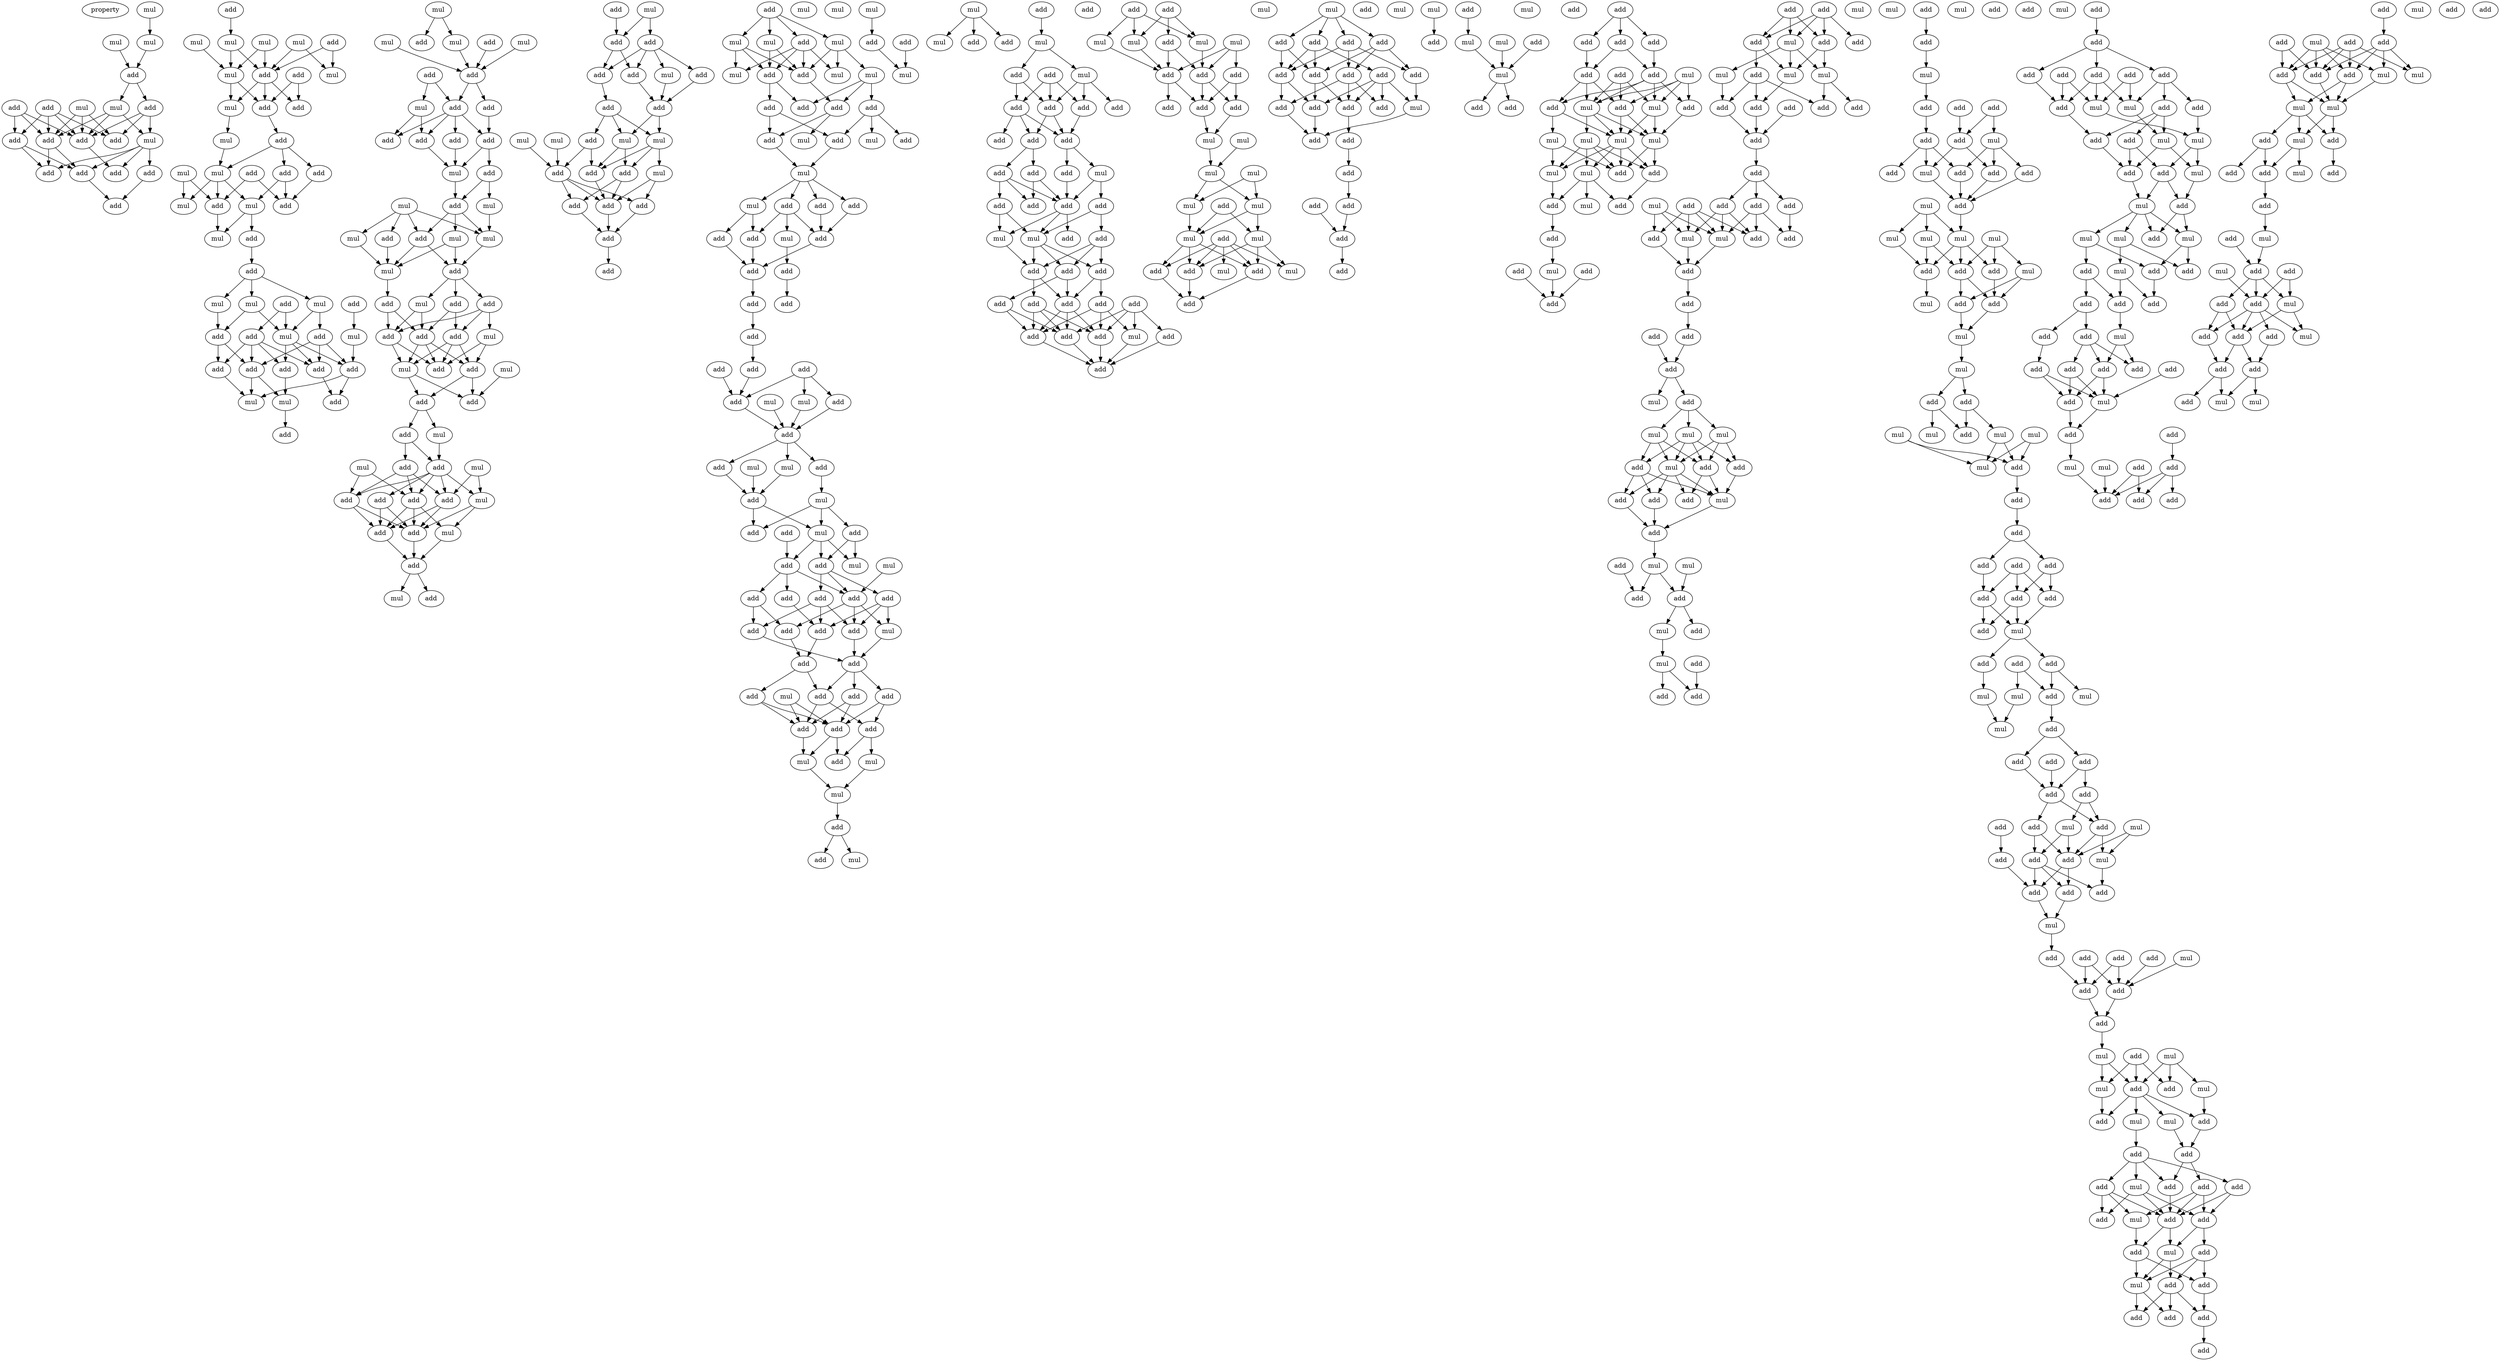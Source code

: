 digraph {
    node [fontcolor=black]
    property [mul=2,lf=1.7]
    0 [ label = mul ];
    1 [ label = mul ];
    2 [ label = mul ];
    3 [ label = add ];
    4 [ label = mul ];
    5 [ label = add ];
    6 [ label = add ];
    7 [ label = add ];
    8 [ label = mul ];
    9 [ label = add ];
    10 [ label = add ];
    11 [ label = mul ];
    12 [ label = add ];
    13 [ label = add ];
    14 [ label = add ];
    15 [ label = add ];
    16 [ label = add ];
    17 [ label = add ];
    18 [ label = add ];
    19 [ label = add ];
    20 [ label = mul ];
    21 [ label = mul ];
    22 [ label = add ];
    23 [ label = mul ];
    24 [ label = mul ];
    25 [ label = add ];
    26 [ label = mul ];
    27 [ label = add ];
    28 [ label = mul ];
    29 [ label = add ];
    30 [ label = mul ];
    31 [ label = add ];
    32 [ label = mul ];
    33 [ label = add ];
    34 [ label = mul ];
    35 [ label = add ];
    36 [ label = add ];
    37 [ label = mul ];
    38 [ label = add ];
    39 [ label = add ];
    40 [ label = mul ];
    41 [ label = add ];
    42 [ label = mul ];
    43 [ label = mul ];
    44 [ label = add ];
    45 [ label = add ];
    46 [ label = mul ];
    47 [ label = add ];
    48 [ label = add ];
    49 [ label = mul ];
    50 [ label = mul ];
    51 [ label = add ];
    52 [ label = mul ];
    53 [ label = add ];
    54 [ label = add ];
    55 [ label = mul ];
    56 [ label = add ];
    57 [ label = add ];
    58 [ label = add ];
    59 [ label = add ];
    60 [ label = add ];
    61 [ label = mul ];
    62 [ label = mul ];
    63 [ label = add ];
    64 [ label = add ];
    65 [ label = mul ];
    66 [ label = mul ];
    67 [ label = add ];
    68 [ label = mul ];
    69 [ label = add ];
    70 [ label = mul ];
    71 [ label = add ];
    72 [ label = add ];
    73 [ label = add ];
    74 [ label = mul ];
    75 [ label = add ];
    76 [ label = add ];
    77 [ label = add ];
    78 [ label = add ];
    79 [ label = add ];
    80 [ label = add ];
    81 [ label = mul ];
    82 [ label = mul ];
    83 [ label = mul ];
    84 [ label = add ];
    85 [ label = mul ];
    86 [ label = add ];
    87 [ label = mul ];
    88 [ label = mul ];
    89 [ label = add ];
    90 [ label = add ];
    91 [ label = mul ];
    92 [ label = add ];
    93 [ label = add ];
    94 [ label = add ];
    95 [ label = mul ];
    96 [ label = add ];
    97 [ label = add ];
    98 [ label = mul ];
    99 [ label = add ];
    100 [ label = add ];
    101 [ label = add ];
    102 [ label = mul ];
    103 [ label = mul ];
    104 [ label = add ];
    105 [ label = add ];
    106 [ label = mul ];
    107 [ label = add ];
    108 [ label = mul ];
    109 [ label = add ];
    110 [ label = mul ];
    111 [ label = add ];
    112 [ label = add ];
    113 [ label = add ];
    114 [ label = mul ];
    115 [ label = add ];
    116 [ label = add ];
    117 [ label = add ];
    118 [ label = mul ];
    119 [ label = add ];
    120 [ label = add ];
    121 [ label = mul ];
    122 [ label = add ];
    123 [ label = mul ];
    124 [ label = add ];
    125 [ label = add ];
    126 [ label = add ];
    127 [ label = mul ];
    128 [ label = add ];
    129 [ label = add ];
    130 [ label = add ];
    131 [ label = add ];
    132 [ label = add ];
    133 [ label = mul ];
    134 [ label = mul ];
    135 [ label = add ];
    136 [ label = mul ];
    137 [ label = mul ];
    138 [ label = add ];
    139 [ label = mul ];
    140 [ label = add ];
    141 [ label = add ];
    142 [ label = add ];
    143 [ label = add ];
    144 [ label = add ];
    145 [ label = add ];
    146 [ label = add ];
    147 [ label = add ];
    148 [ label = add ];
    149 [ label = mul ];
    150 [ label = mul ];
    151 [ label = mul ];
    152 [ label = mul ];
    153 [ label = add ];
    154 [ label = add ];
    155 [ label = mul ];
    156 [ label = mul ];
    157 [ label = add ];
    158 [ label = add ];
    159 [ label = add ];
    160 [ label = add ];
    161 [ label = add ];
    162 [ label = add ];
    163 [ label = mul ];
    164 [ label = add ];
    165 [ label = mul ];
    166 [ label = mul ];
    167 [ label = mul ];
    168 [ label = add ];
    169 [ label = add ];
    170 [ label = add ];
    171 [ label = add ];
    172 [ label = mul ];
    173 [ label = add ];
    174 [ label = add ];
    175 [ label = add ];
    176 [ label = add ];
    177 [ label = add ];
    178 [ label = add ];
    179 [ label = mul ];
    180 [ label = add ];
    181 [ label = add ];
    182 [ label = mul ];
    183 [ label = add ];
    184 [ label = add ];
    185 [ label = mul ];
    186 [ label = add ];
    187 [ label = mul ];
    188 [ label = add ];
    189 [ label = add ];
    190 [ label = mul ];
    191 [ label = add ];
    192 [ label = mul ];
    193 [ label = add ];
    194 [ label = mul ];
    195 [ label = add ];
    196 [ label = mul ];
    197 [ label = add ];
    198 [ label = add ];
    199 [ label = add ];
    200 [ label = mul ];
    201 [ label = mul ];
    202 [ label = add ];
    203 [ label = add ];
    204 [ label = add ];
    205 [ label = add ];
    206 [ label = add ];
    207 [ label = add ];
    208 [ label = add ];
    209 [ label = add ];
    210 [ label = mul ];
    211 [ label = add ];
    212 [ label = add ];
    213 [ label = add ];
    214 [ label = add ];
    215 [ label = add ];
    216 [ label = add ];
    217 [ label = add ];
    218 [ label = add ];
    219 [ label = mul ];
    220 [ label = add ];
    221 [ label = add ];
    222 [ label = add ];
    223 [ label = add ];
    224 [ label = add ];
    225 [ label = mul ];
    226 [ label = mul ];
    227 [ label = mul ];
    228 [ label = add ];
    229 [ label = add ];
    230 [ label = mul ];
    231 [ label = mul ];
    232 [ label = add ];
    233 [ label = add ];
    234 [ label = mul ];
    235 [ label = mul ];
    236 [ label = mul ];
    237 [ label = add ];
    238 [ label = add ];
    239 [ label = add ];
    240 [ label = add ];
    241 [ label = mul ];
    242 [ label = add ];
    243 [ label = add ];
    244 [ label = mul ];
    245 [ label = add ];
    246 [ label = add ];
    247 [ label = add ];
    248 [ label = add ];
    249 [ label = add ];
    250 [ label = add ];
    251 [ label = add ];
    252 [ label = add ];
    253 [ label = add ];
    254 [ label = add ];
    255 [ label = mul ];
    256 [ label = add ];
    257 [ label = add ];
    258 [ label = add ];
    259 [ label = add ];
    260 [ label = mul ];
    261 [ label = add ];
    262 [ label = add ];
    263 [ label = mul ];
    264 [ label = add ];
    265 [ label = add ];
    266 [ label = add ];
    267 [ label = add ];
    268 [ label = add ];
    269 [ label = add ];
    270 [ label = add ];
    271 [ label = add ];
    272 [ label = mul ];
    273 [ label = add ];
    274 [ label = add ];
    275 [ label = add ];
    276 [ label = add ];
    277 [ label = add ];
    278 [ label = add ];
    279 [ label = add ];
    280 [ label = add ];
    281 [ label = mul ];
    282 [ label = mul ];
    283 [ label = mul ];
    284 [ label = mul ];
    285 [ label = add ];
    286 [ label = add ];
    287 [ label = add ];
    288 [ label = add ];
    289 [ label = add ];
    290 [ label = add ];
    291 [ label = mul ];
    292 [ label = mul ];
    293 [ label = mul ];
    294 [ label = mul ];
    295 [ label = mul ];
    296 [ label = add ];
    297 [ label = mul ];
    298 [ label = mul ];
    299 [ label = mul ];
    300 [ label = mul ];
    301 [ label = add ];
    302 [ label = add ];
    303 [ label = mul ];
    304 [ label = add ];
    305 [ label = add ];
    306 [ label = mul ];
    307 [ label = add ];
    308 [ label = mul ];
    309 [ label = add ];
    310 [ label = add ];
    311 [ label = add ];
    312 [ label = add ];
    313 [ label = add ];
    314 [ label = add ];
    315 [ label = add ];
    316 [ label = add ];
    317 [ label = add ];
    318 [ label = add ];
    319 [ label = add ];
    320 [ label = add ];
    321 [ label = add ];
    322 [ label = mul ];
    323 [ label = add ];
    324 [ label = add ];
    325 [ label = add ];
    326 [ label = add ];
    327 [ label = mul ];
    328 [ label = add ];
    329 [ label = add ];
    330 [ label = add ];
    331 [ label = add ];
    332 [ label = mul ];
    333 [ label = add ];
    334 [ label = mul ];
    335 [ label = mul ];
    336 [ label = mul ];
    337 [ label = add ];
    338 [ label = add ];
    339 [ label = mul ];
    340 [ label = add ];
    341 [ label = add ];
    342 [ label = add ];
    343 [ label = add ];
    344 [ label = add ];
    345 [ label = add ];
    346 [ label = add ];
    347 [ label = add ];
    348 [ label = add ];
    349 [ label = add ];
    350 [ label = mul ];
    351 [ label = add ];
    352 [ label = mul ];
    353 [ label = mul ];
    354 [ label = add ];
    355 [ label = add ];
    356 [ label = mul ];
    357 [ label = mul ];
    358 [ label = mul ];
    359 [ label = mul ];
    360 [ label = mul ];
    361 [ label = add ];
    362 [ label = mul ];
    363 [ label = add ];
    364 [ label = add ];
    365 [ label = add ];
    366 [ label = mul ];
    367 [ label = add ];
    368 [ label = add ];
    369 [ label = mul ];
    370 [ label = add ];
    371 [ label = add ];
    372 [ label = add ];
    373 [ label = add ];
    374 [ label = add ];
    375 [ label = mul ];
    376 [ label = add ];
    377 [ label = add ];
    378 [ label = mul ];
    379 [ label = mul ];
    380 [ label = add ];
    381 [ label = mul ];
    382 [ label = add ];
    383 [ label = add ];
    384 [ label = add ];
    385 [ label = add ];
    386 [ label = add ];
    387 [ label = add ];
    388 [ label = add ];
    389 [ label = add ];
    390 [ label = mul ];
    391 [ label = add ];
    392 [ label = add ];
    393 [ label = add ];
    394 [ label = add ];
    395 [ label = add ];
    396 [ label = add ];
    397 [ label = mul ];
    398 [ label = mul ];
    399 [ label = add ];
    400 [ label = add ];
    401 [ label = add ];
    402 [ label = mul ];
    403 [ label = add ];
    404 [ label = add ];
    405 [ label = mul ];
    406 [ label = mul ];
    407 [ label = add ];
    408 [ label = mul ];
    409 [ label = mul ];
    410 [ label = mul ];
    411 [ label = add ];
    412 [ label = mul ];
    413 [ label = add ];
    414 [ label = add ];
    415 [ label = add ];
    416 [ label = add ];
    417 [ label = add ];
    418 [ label = mul ];
    419 [ label = add ];
    420 [ label = add ];
    421 [ label = mul ];
    422 [ label = mul ];
    423 [ label = add ];
    424 [ label = add ];
    425 [ label = mul ];
    426 [ label = add ];
    427 [ label = add ];
    428 [ label = mul ];
    429 [ label = add ];
    430 [ label = add ];
    431 [ label = add ];
    432 [ label = add ];
    433 [ label = mul ];
    434 [ label = add ];
    435 [ label = add ];
    436 [ label = add ];
    437 [ label = add ];
    438 [ label = mul ];
    439 [ label = add ];
    440 [ label = add ];
    441 [ label = add ];
    442 [ label = add ];
    443 [ label = add ];
    444 [ label = mul ];
    445 [ label = add ];
    446 [ label = mul ];
    447 [ label = mul ];
    448 [ label = mul ];
    449 [ label = mul ];
    450 [ label = mul ];
    451 [ label = add ];
    452 [ label = mul ];
    453 [ label = add ];
    454 [ label = add ];
    455 [ label = mul ];
    456 [ label = mul ];
    457 [ label = add ];
    458 [ label = add ];
    459 [ label = add ];
    460 [ label = mul ];
    461 [ label = mul ];
    462 [ label = add ];
    463 [ label = add ];
    464 [ label = add ];
    465 [ label = mul ];
    466 [ label = mul ];
    467 [ label = mul ];
    468 [ label = mul ];
    469 [ label = mul ];
    470 [ label = add ];
    471 [ label = add ];
    472 [ label = add ];
    473 [ label = add ];
    474 [ label = add ];
    475 [ label = add ];
    476 [ label = add ];
    477 [ label = add ];
    478 [ label = add ];
    479 [ label = add ];
    480 [ label = mul ];
    481 [ label = add ];
    482 [ label = add ];
    483 [ label = add ];
    484 [ label = add ];
    485 [ label = mul ];
    486 [ label = mul ];
    487 [ label = mul ];
    488 [ label = add ];
    489 [ label = add ];
    490 [ label = mul ];
    491 [ label = add ];
    492 [ label = add ];
    493 [ label = add ];
    494 [ label = add ];
    495 [ label = add ];
    496 [ label = mul ];
    497 [ label = add ];
    498 [ label = add ];
    499 [ label = add ];
    500 [ label = mul ];
    501 [ label = add ];
    502 [ label = mul ];
    503 [ label = add ];
    504 [ label = add ];
    505 [ label = add ];
    506 [ label = add ];
    507 [ label = add ];
    508 [ label = mul ];
    509 [ label = add ];
    510 [ label = add ];
    511 [ label = add ];
    512 [ label = mul ];
    513 [ label = add ];
    514 [ label = add ];
    515 [ label = add ];
    516 [ label = add ];
    517 [ label = mul ];
    518 [ label = mul ];
    519 [ label = add ];
    520 [ label = add ];
    521 [ label = add ];
    522 [ label = mul ];
    523 [ label = mul ];
    524 [ label = mul ];
    525 [ label = add ];
    526 [ label = mul ];
    527 [ label = mul ];
    528 [ label = add ];
    529 [ label = add ];
    530 [ label = add ];
    531 [ label = add ];
    532 [ label = add ];
    533 [ label = mul ];
    534 [ label = add ];
    535 [ label = add ];
    536 [ label = add ];
    537 [ label = add ];
    538 [ label = mul ];
    539 [ label = add ];
    540 [ label = add ];
    541 [ label = add ];
    542 [ label = mul ];
    543 [ label = mul ];
    544 [ label = add ];
    545 [ label = add ];
    546 [ label = add ];
    547 [ label = add ];
    548 [ label = add ];
    549 [ label = add ];
    550 [ label = add ];
    551 [ label = add ];
    552 [ label = add ];
    553 [ label = add ];
    554 [ label = add ];
    555 [ label = add ];
    556 [ label = add ];
    557 [ label = add ];
    558 [ label = mul ];
    559 [ label = mul ];
    560 [ label = add ];
    561 [ label = add ];
    562 [ label = mul ];
    563 [ label = add ];
    564 [ label = mul ];
    565 [ label = add ];
    566 [ label = add ];
    567 [ label = add ];
    568 [ label = mul ];
    569 [ label = mul ];
    570 [ label = add ];
    571 [ label = mul ];
    572 [ label = add ];
    573 [ label = mul ];
    574 [ label = mul ];
    575 [ label = add ];
    576 [ label = add ];
    577 [ label = add ];
    578 [ label = mul ];
    579 [ label = add ];
    580 [ label = add ];
    581 [ label = add ];
    582 [ label = add ];
    583 [ label = mul ];
    584 [ label = add ];
    585 [ label = add ];
    586 [ label = add ];
    587 [ label = add ];
    588 [ label = add ];
    589 [ label = add ];
    590 [ label = add ];
    591 [ label = mul ];
    592 [ label = add ];
    593 [ label = add ];
    594 [ label = add ];
    595 [ label = mul ];
    596 [ label = add ];
    597 [ label = mul ];
    598 [ label = add ];
    599 [ label = add ];
    600 [ label = add ];
    601 [ label = add ];
    602 [ label = add ];
    603 [ label = mul ];
    604 [ label = add ];
    605 [ label = add ];
    606 [ label = add ];
    607 [ label = add ];
    608 [ label = mul ];
    609 [ label = add ];
    610 [ label = mul ];
    611 [ label = mul ];
    612 [ label = mul ];
    613 [ label = mul ];
    614 [ label = add ];
    615 [ label = add ];
    616 [ label = add ];
    617 [ label = add ];
    618 [ label = add ];
    619 [ label = mul ];
    620 [ label = add ];
    621 [ label = add ];
    622 [ label = mul ];
    623 [ label = mul ];
    624 [ label = add ];
    625 [ label = add ];
    626 [ label = mul ];
    627 [ label = add ];
    628 [ label = mul ];
    629 [ label = add ];
    630 [ label = mul ];
    631 [ label = add ];
    632 [ label = add ];
    633 [ label = add ];
    634 [ label = add ];
    635 [ label = add ];
    636 [ label = mul ];
    637 [ label = add ];
    638 [ label = add ];
    639 [ label = add ];
    640 [ label = mul ];
    0 -> 2 [ name = 0 ];
    1 -> 3 [ name = 1 ];
    2 -> 3 [ name = 2 ];
    3 -> 4 [ name = 3 ];
    3 -> 6 [ name = 4 ];
    4 -> 10 [ name = 5 ];
    4 -> 11 [ name = 6 ];
    4 -> 12 [ name = 7 ];
    5 -> 9 [ name = 8 ];
    5 -> 10 [ name = 9 ];
    5 -> 12 [ name = 10 ];
    6 -> 11 [ name = 11 ];
    6 -> 12 [ name = 12 ];
    6 -> 13 [ name = 13 ];
    7 -> 9 [ name = 14 ];
    7 -> 10 [ name = 15 ];
    7 -> 12 [ name = 16 ];
    7 -> 13 [ name = 17 ];
    8 -> 10 [ name = 18 ];
    8 -> 12 [ name = 19 ];
    8 -> 13 [ name = 20 ];
    9 -> 16 [ name = 21 ];
    9 -> 17 [ name = 22 ];
    10 -> 16 [ name = 23 ];
    10 -> 17 [ name = 24 ];
    11 -> 14 [ name = 25 ];
    11 -> 15 [ name = 26 ];
    11 -> 16 [ name = 27 ];
    11 -> 17 [ name = 28 ];
    12 -> 14 [ name = 29 ];
    15 -> 18 [ name = 30 ];
    17 -> 18 [ name = 31 ];
    19 -> 23 [ name = 32 ];
    20 -> 28 [ name = 33 ];
    21 -> 26 [ name = 34 ];
    21 -> 27 [ name = 35 ];
    22 -> 26 [ name = 36 ];
    22 -> 27 [ name = 37 ];
    23 -> 27 [ name = 38 ];
    23 -> 28 [ name = 39 ];
    24 -> 27 [ name = 40 ];
    24 -> 28 [ name = 41 ];
    25 -> 29 [ name = 42 ];
    25 -> 31 [ name = 43 ];
    27 -> 29 [ name = 44 ];
    27 -> 30 [ name = 45 ];
    27 -> 31 [ name = 46 ];
    28 -> 30 [ name = 47 ];
    28 -> 31 [ name = 48 ];
    30 -> 32 [ name = 49 ];
    31 -> 33 [ name = 50 ];
    32 -> 37 [ name = 51 ];
    33 -> 35 [ name = 52 ];
    33 -> 37 [ name = 53 ];
    33 -> 38 [ name = 54 ];
    34 -> 39 [ name = 55 ];
    34 -> 42 [ name = 56 ];
    35 -> 40 [ name = 57 ];
    35 -> 41 [ name = 58 ];
    36 -> 39 [ name = 59 ];
    36 -> 41 [ name = 60 ];
    37 -> 39 [ name = 61 ];
    37 -> 40 [ name = 62 ];
    37 -> 42 [ name = 63 ];
    38 -> 41 [ name = 64 ];
    39 -> 43 [ name = 65 ];
    40 -> 43 [ name = 66 ];
    40 -> 44 [ name = 67 ];
    44 -> 45 [ name = 68 ];
    45 -> 46 [ name = 69 ];
    45 -> 49 [ name = 70 ];
    45 -> 50 [ name = 71 ];
    46 -> 52 [ name = 72 ];
    46 -> 53 [ name = 73 ];
    47 -> 55 [ name = 74 ];
    48 -> 51 [ name = 75 ];
    48 -> 52 [ name = 76 ];
    49 -> 53 [ name = 77 ];
    50 -> 52 [ name = 78 ];
    50 -> 54 [ name = 79 ];
    51 -> 56 [ name = 80 ];
    51 -> 58 [ name = 81 ];
    51 -> 59 [ name = 82 ];
    51 -> 60 [ name = 83 ];
    52 -> 57 [ name = 84 ];
    52 -> 59 [ name = 85 ];
    52 -> 60 [ name = 86 ];
    53 -> 56 [ name = 87 ];
    53 -> 58 [ name = 88 ];
    54 -> 56 [ name = 89 ];
    54 -> 57 [ name = 90 ];
    54 -> 60 [ name = 91 ];
    55 -> 57 [ name = 92 ];
    56 -> 61 [ name = 93 ];
    56 -> 62 [ name = 94 ];
    57 -> 61 [ name = 95 ];
    57 -> 63 [ name = 96 ];
    58 -> 61 [ name = 97 ];
    59 -> 62 [ name = 98 ];
    60 -> 63 [ name = 99 ];
    62 -> 64 [ name = 100 ];
    65 -> 68 [ name = 101 ];
    65 -> 69 [ name = 102 ];
    66 -> 71 [ name = 103 ];
    67 -> 71 [ name = 104 ];
    68 -> 71 [ name = 105 ];
    70 -> 71 [ name = 106 ];
    71 -> 73 [ name = 107 ];
    71 -> 75 [ name = 108 ];
    72 -> 74 [ name = 109 ];
    72 -> 75 [ name = 110 ];
    73 -> 78 [ name = 111 ];
    74 -> 76 [ name = 112 ];
    74 -> 79 [ name = 113 ];
    75 -> 76 [ name = 114 ];
    75 -> 77 [ name = 115 ];
    75 -> 78 [ name = 116 ];
    75 -> 79 [ name = 117 ];
    77 -> 81 [ name = 118 ];
    78 -> 80 [ name = 119 ];
    78 -> 81 [ name = 120 ];
    79 -> 81 [ name = 121 ];
    80 -> 83 [ name = 122 ];
    80 -> 84 [ name = 123 ];
    81 -> 84 [ name = 124 ];
    82 -> 86 [ name = 125 ];
    82 -> 87 [ name = 126 ];
    82 -> 88 [ name = 127 ];
    82 -> 89 [ name = 128 ];
    83 -> 87 [ name = 129 ];
    84 -> 85 [ name = 130 ];
    84 -> 87 [ name = 131 ];
    84 -> 89 [ name = 132 ];
    85 -> 90 [ name = 133 ];
    85 -> 91 [ name = 134 ];
    86 -> 91 [ name = 135 ];
    87 -> 90 [ name = 136 ];
    88 -> 91 [ name = 137 ];
    89 -> 90 [ name = 138 ];
    89 -> 91 [ name = 139 ];
    90 -> 92 [ name = 140 ];
    90 -> 93 [ name = 141 ];
    90 -> 95 [ name = 142 ];
    91 -> 94 [ name = 143 ];
    92 -> 96 [ name = 144 ];
    92 -> 97 [ name = 145 ];
    92 -> 98 [ name = 146 ];
    93 -> 96 [ name = 147 ];
    93 -> 99 [ name = 148 ];
    94 -> 97 [ name = 149 ];
    94 -> 99 [ name = 150 ];
    95 -> 97 [ name = 151 ];
    95 -> 99 [ name = 152 ];
    96 -> 100 [ name = 153 ];
    96 -> 101 [ name = 154 ];
    96 -> 102 [ name = 155 ];
    97 -> 100 [ name = 156 ];
    97 -> 102 [ name = 157 ];
    98 -> 100 [ name = 158 ];
    98 -> 101 [ name = 159 ];
    99 -> 100 [ name = 160 ];
    99 -> 101 [ name = 161 ];
    99 -> 102 [ name = 162 ];
    101 -> 104 [ name = 163 ];
    101 -> 105 [ name = 164 ];
    102 -> 104 [ name = 165 ];
    102 -> 105 [ name = 166 ];
    103 -> 105 [ name = 167 ];
    104 -> 106 [ name = 168 ];
    104 -> 107 [ name = 169 ];
    106 -> 111 [ name = 170 ];
    107 -> 109 [ name = 171 ];
    107 -> 111 [ name = 172 ];
    108 -> 113 [ name = 173 ];
    108 -> 116 [ name = 174 ];
    109 -> 113 [ name = 175 ];
    109 -> 115 [ name = 176 ];
    109 -> 116 [ name = 177 ];
    110 -> 114 [ name = 178 ];
    110 -> 115 [ name = 179 ];
    111 -> 112 [ name = 180 ];
    111 -> 113 [ name = 181 ];
    111 -> 114 [ name = 182 ];
    111 -> 115 [ name = 183 ];
    111 -> 116 [ name = 184 ];
    112 -> 117 [ name = 185 ];
    112 -> 119 [ name = 186 ];
    113 -> 117 [ name = 187 ];
    113 -> 118 [ name = 188 ];
    113 -> 119 [ name = 189 ];
    114 -> 117 [ name = 190 ];
    114 -> 118 [ name = 191 ];
    115 -> 117 [ name = 192 ];
    115 -> 119 [ name = 193 ];
    116 -> 117 [ name = 194 ];
    116 -> 119 [ name = 195 ];
    117 -> 120 [ name = 196 ];
    118 -> 120 [ name = 197 ];
    119 -> 120 [ name = 198 ];
    120 -> 123 [ name = 199 ];
    120 -> 124 [ name = 200 ];
    121 -> 125 [ name = 201 ];
    121 -> 126 [ name = 202 ];
    122 -> 125 [ name = 203 ];
    125 -> 128 [ name = 204 ];
    125 -> 130 [ name = 205 ];
    126 -> 127 [ name = 206 ];
    126 -> 128 [ name = 207 ];
    126 -> 129 [ name = 208 ];
    126 -> 130 [ name = 209 ];
    127 -> 131 [ name = 210 ];
    128 -> 131 [ name = 211 ];
    129 -> 131 [ name = 212 ];
    130 -> 132 [ name = 213 ];
    131 -> 133 [ name = 214 ];
    131 -> 134 [ name = 215 ];
    132 -> 133 [ name = 216 ];
    132 -> 134 [ name = 217 ];
    132 -> 135 [ name = 218 ];
    133 -> 139 [ name = 219 ];
    133 -> 140 [ name = 220 ];
    133 -> 141 [ name = 221 ];
    134 -> 140 [ name = 222 ];
    134 -> 141 [ name = 223 ];
    135 -> 138 [ name = 224 ];
    135 -> 141 [ name = 225 ];
    136 -> 138 [ name = 226 ];
    137 -> 138 [ name = 227 ];
    138 -> 142 [ name = 228 ];
    138 -> 143 [ name = 229 ];
    138 -> 144 [ name = 230 ];
    139 -> 142 [ name = 231 ];
    139 -> 144 [ name = 232 ];
    140 -> 143 [ name = 233 ];
    140 -> 144 [ name = 234 ];
    141 -> 144 [ name = 235 ];
    142 -> 145 [ name = 236 ];
    143 -> 145 [ name = 237 ];
    144 -> 145 [ name = 238 ];
    145 -> 146 [ name = 239 ];
    147 -> 148 [ name = 240 ];
    147 -> 149 [ name = 241 ];
    147 -> 150 [ name = 242 ];
    147 -> 151 [ name = 243 ];
    148 -> 153 [ name = 244 ];
    148 -> 154 [ name = 245 ];
    148 -> 155 [ name = 246 ];
    148 -> 156 [ name = 247 ];
    149 -> 153 [ name = 248 ];
    149 -> 154 [ name = 249 ];
    150 -> 153 [ name = 250 ];
    150 -> 154 [ name = 251 ];
    150 -> 156 [ name = 252 ];
    151 -> 152 [ name = 253 ];
    151 -> 154 [ name = 254 ];
    151 -> 155 [ name = 255 ];
    152 -> 158 [ name = 256 ];
    152 -> 159 [ name = 257 ];
    152 -> 160 [ name = 258 ];
    153 -> 157 [ name = 259 ];
    153 -> 159 [ name = 260 ];
    154 -> 160 [ name = 261 ];
    157 -> 161 [ name = 262 ];
    157 -> 164 [ name = 263 ];
    158 -> 162 [ name = 264 ];
    158 -> 164 [ name = 265 ];
    158 -> 165 [ name = 266 ];
    160 -> 161 [ name = 267 ];
    160 -> 163 [ name = 268 ];
    161 -> 166 [ name = 269 ];
    164 -> 166 [ name = 270 ];
    166 -> 167 [ name = 271 ];
    166 -> 168 [ name = 272 ];
    166 -> 169 [ name = 273 ];
    166 -> 170 [ name = 274 ];
    167 -> 171 [ name = 275 ];
    167 -> 174 [ name = 276 ];
    168 -> 173 [ name = 277 ];
    169 -> 172 [ name = 278 ];
    169 -> 173 [ name = 279 ];
    169 -> 174 [ name = 280 ];
    170 -> 173 [ name = 281 ];
    171 -> 175 [ name = 282 ];
    172 -> 176 [ name = 283 ];
    173 -> 175 [ name = 284 ];
    174 -> 175 [ name = 285 ];
    175 -> 177 [ name = 286 ];
    176 -> 178 [ name = 287 ];
    177 -> 180 [ name = 288 ];
    180 -> 183 [ name = 289 ];
    181 -> 186 [ name = 290 ];
    181 -> 187 [ name = 291 ];
    181 -> 188 [ name = 292 ];
    183 -> 186 [ name = 293 ];
    184 -> 186 [ name = 294 ];
    185 -> 189 [ name = 295 ];
    186 -> 189 [ name = 296 ];
    187 -> 189 [ name = 297 ];
    188 -> 189 [ name = 298 ];
    189 -> 191 [ name = 299 ];
    189 -> 192 [ name = 300 ];
    189 -> 193 [ name = 301 ];
    190 -> 195 [ name = 302 ];
    191 -> 194 [ name = 303 ];
    192 -> 195 [ name = 304 ];
    193 -> 195 [ name = 305 ];
    194 -> 196 [ name = 306 ];
    194 -> 198 [ name = 307 ];
    194 -> 199 [ name = 308 ];
    195 -> 196 [ name = 309 ];
    195 -> 198 [ name = 310 ];
    196 -> 201 [ name = 311 ];
    196 -> 202 [ name = 312 ];
    196 -> 203 [ name = 313 ];
    197 -> 203 [ name = 314 ];
    199 -> 201 [ name = 315 ];
    199 -> 202 [ name = 316 ];
    200 -> 204 [ name = 317 ];
    202 -> 204 [ name = 318 ];
    202 -> 205 [ name = 319 ];
    202 -> 208 [ name = 320 ];
    203 -> 204 [ name = 321 ];
    203 -> 206 [ name = 322 ];
    203 -> 207 [ name = 323 ];
    204 -> 210 [ name = 324 ];
    204 -> 212 [ name = 325 ];
    204 -> 213 [ name = 326 ];
    205 -> 209 [ name = 327 ];
    205 -> 211 [ name = 328 ];
    205 -> 212 [ name = 329 ];
    206 -> 209 [ name = 330 ];
    206 -> 213 [ name = 331 ];
    207 -> 211 [ name = 332 ];
    208 -> 210 [ name = 333 ];
    208 -> 211 [ name = 334 ];
    208 -> 212 [ name = 335 ];
    209 -> 215 [ name = 336 ];
    210 -> 215 [ name = 337 ];
    211 -> 214 [ name = 338 ];
    212 -> 215 [ name = 339 ];
    213 -> 214 [ name = 340 ];
    214 -> 217 [ name = 341 ];
    214 -> 218 [ name = 342 ];
    215 -> 216 [ name = 343 ];
    215 -> 217 [ name = 344 ];
    215 -> 220 [ name = 345 ];
    216 -> 221 [ name = 346 ];
    216 -> 222 [ name = 347 ];
    217 -> 222 [ name = 348 ];
    217 -> 223 [ name = 349 ];
    218 -> 221 [ name = 350 ];
    218 -> 222 [ name = 351 ];
    219 -> 221 [ name = 352 ];
    219 -> 222 [ name = 353 ];
    220 -> 221 [ name = 354 ];
    220 -> 223 [ name = 355 ];
    221 -> 224 [ name = 356 ];
    221 -> 225 [ name = 357 ];
    222 -> 225 [ name = 358 ];
    223 -> 224 [ name = 359 ];
    223 -> 226 [ name = 360 ];
    225 -> 227 [ name = 361 ];
    226 -> 227 [ name = 362 ];
    227 -> 228 [ name = 363 ];
    228 -> 229 [ name = 364 ];
    228 -> 230 [ name = 365 ];
    231 -> 232 [ name = 366 ];
    232 -> 234 [ name = 367 ];
    233 -> 234 [ name = 368 ];
    235 -> 236 [ name = 369 ];
    235 -> 237 [ name = 370 ];
    235 -> 239 [ name = 371 ];
    238 -> 241 [ name = 372 ];
    241 -> 242 [ name = 373 ];
    241 -> 244 [ name = 374 ];
    242 -> 245 [ name = 375 ];
    242 -> 247 [ name = 376 ];
    243 -> 245 [ name = 377 ];
    243 -> 246 [ name = 378 ];
    243 -> 247 [ name = 379 ];
    244 -> 245 [ name = 380 ];
    244 -> 246 [ name = 381 ];
    244 -> 248 [ name = 382 ];
    245 -> 249 [ name = 383 ];
    245 -> 250 [ name = 384 ];
    246 -> 249 [ name = 385 ];
    247 -> 249 [ name = 386 ];
    247 -> 250 [ name = 387 ];
    247 -> 251 [ name = 388 ];
    249 -> 254 [ name = 389 ];
    249 -> 255 [ name = 390 ];
    250 -> 252 [ name = 391 ];
    250 -> 253 [ name = 392 ];
    252 -> 258 [ name = 393 ];
    252 -> 259 [ name = 394 ];
    253 -> 257 [ name = 395 ];
    253 -> 258 [ name = 396 ];
    253 -> 259 [ name = 397 ];
    254 -> 259 [ name = 398 ];
    255 -> 256 [ name = 399 ];
    255 -> 259 [ name = 400 ];
    256 -> 262 [ name = 401 ];
    256 -> 263 [ name = 402 ];
    257 -> 260 [ name = 403 ];
    257 -> 263 [ name = 404 ];
    259 -> 260 [ name = 405 ];
    259 -> 261 [ name = 406 ];
    259 -> 263 [ name = 407 ];
    260 -> 264 [ name = 408 ];
    262 -> 264 [ name = 409 ];
    262 -> 265 [ name = 410 ];
    262 -> 266 [ name = 411 ];
    263 -> 264 [ name = 412 ];
    263 -> 265 [ name = 413 ];
    263 -> 266 [ name = 414 ];
    264 -> 267 [ name = 415 ];
    264 -> 271 [ name = 416 ];
    265 -> 270 [ name = 417 ];
    265 -> 271 [ name = 418 ];
    266 -> 269 [ name = 419 ];
    266 -> 271 [ name = 420 ];
    267 -> 273 [ name = 421 ];
    267 -> 274 [ name = 422 ];
    267 -> 275 [ name = 423 ];
    268 -> 272 [ name = 424 ];
    268 -> 273 [ name = 425 ];
    268 -> 274 [ name = 426 ];
    268 -> 276 [ name = 427 ];
    269 -> 273 [ name = 428 ];
    269 -> 275 [ name = 429 ];
    270 -> 272 [ name = 430 ];
    270 -> 274 [ name = 431 ];
    270 -> 275 [ name = 432 ];
    271 -> 273 [ name = 433 ];
    271 -> 274 [ name = 434 ];
    271 -> 275 [ name = 435 ];
    272 -> 277 [ name = 436 ];
    273 -> 277 [ name = 437 ];
    274 -> 277 [ name = 438 ];
    275 -> 277 [ name = 439 ];
    276 -> 277 [ name = 440 ];
    278 -> 282 [ name = 441 ];
    278 -> 283 [ name = 442 ];
    278 -> 284 [ name = 443 ];
    279 -> 280 [ name = 444 ];
    279 -> 283 [ name = 445 ];
    279 -> 284 [ name = 446 ];
    280 -> 285 [ name = 447 ];
    280 -> 287 [ name = 448 ];
    281 -> 285 [ name = 449 ];
    281 -> 286 [ name = 450 ];
    281 -> 287 [ name = 451 ];
    282 -> 287 [ name = 452 ];
    283 -> 285 [ name = 453 ];
    284 -> 287 [ name = 454 ];
    285 -> 289 [ name = 455 ];
    285 -> 290 [ name = 456 ];
    286 -> 289 [ name = 457 ];
    286 -> 290 [ name = 458 ];
    287 -> 288 [ name = 459 ];
    287 -> 289 [ name = 460 ];
    289 -> 291 [ name = 461 ];
    290 -> 291 [ name = 462 ];
    291 -> 293 [ name = 463 ];
    292 -> 293 [ name = 464 ];
    293 -> 295 [ name = 465 ];
    293 -> 298 [ name = 466 ];
    294 -> 295 [ name = 467 ];
    294 -> 298 [ name = 468 ];
    295 -> 299 [ name = 469 ];
    296 -> 299 [ name = 470 ];
    296 -> 300 [ name = 471 ];
    298 -> 299 [ name = 472 ];
    298 -> 300 [ name = 473 ];
    299 -> 302 [ name = 474 ];
    299 -> 304 [ name = 475 ];
    299 -> 305 [ name = 476 ];
    300 -> 304 [ name = 477 ];
    300 -> 305 [ name = 478 ];
    300 -> 306 [ name = 479 ];
    301 -> 302 [ name = 480 ];
    301 -> 303 [ name = 481 ];
    301 -> 304 [ name = 482 ];
    301 -> 305 [ name = 483 ];
    301 -> 306 [ name = 484 ];
    302 -> 307 [ name = 485 ];
    304 -> 307 [ name = 486 ];
    305 -> 307 [ name = 487 ];
    308 -> 309 [ name = 488 ];
    308 -> 310 [ name = 489 ];
    308 -> 311 [ name = 490 ];
    308 -> 312 [ name = 491 ];
    309 -> 313 [ name = 492 ];
    309 -> 316 [ name = 493 ];
    309 -> 317 [ name = 494 ];
    310 -> 315 [ name = 495 ];
    310 -> 316 [ name = 496 ];
    310 -> 317 [ name = 497 ];
    311 -> 313 [ name = 498 ];
    311 -> 314 [ name = 499 ];
    311 -> 315 [ name = 500 ];
    312 -> 313 [ name = 501 ];
    312 -> 315 [ name = 502 ];
    313 -> 320 [ name = 503 ];
    313 -> 321 [ name = 504 ];
    314 -> 318 [ name = 505 ];
    314 -> 320 [ name = 506 ];
    314 -> 321 [ name = 507 ];
    314 -> 322 [ name = 508 ];
    315 -> 319 [ name = 509 ];
    315 -> 321 [ name = 510 ];
    316 -> 322 [ name = 511 ];
    317 -> 318 [ name = 512 ];
    317 -> 319 [ name = 513 ];
    317 -> 320 [ name = 514 ];
    319 -> 324 [ name = 515 ];
    320 -> 323 [ name = 516 ];
    321 -> 324 [ name = 517 ];
    322 -> 324 [ name = 518 ];
    323 -> 325 [ name = 519 ];
    325 -> 329 [ name = 520 ];
    328 -> 330 [ name = 521 ];
    329 -> 330 [ name = 522 ];
    330 -> 331 [ name = 523 ];
    332 -> 337 [ name = 524 ];
    333 -> 334 [ name = 525 ];
    334 -> 339 [ name = 526 ];
    336 -> 339 [ name = 527 ];
    338 -> 339 [ name = 528 ];
    339 -> 340 [ name = 529 ];
    339 -> 341 [ name = 530 ];
    343 -> 344 [ name = 531 ];
    343 -> 345 [ name = 532 ];
    343 -> 346 [ name = 533 ];
    344 -> 347 [ name = 534 ];
    344 -> 349 [ name = 535 ];
    345 -> 347 [ name = 536 ];
    346 -> 349 [ name = 537 ];
    347 -> 351 [ name = 538 ];
    347 -> 352 [ name = 539 ];
    347 -> 353 [ name = 540 ];
    347 -> 354 [ name = 541 ];
    348 -> 352 [ name = 542 ];
    348 -> 353 [ name = 543 ];
    348 -> 355 [ name = 544 ];
    349 -> 352 [ name = 545 ];
    349 -> 354 [ name = 546 ];
    349 -> 355 [ name = 547 ];
    350 -> 351 [ name = 548 ];
    350 -> 352 [ name = 549 ];
    350 -> 353 [ name = 550 ];
    350 -> 355 [ name = 551 ];
    351 -> 357 [ name = 552 ];
    352 -> 357 [ name = 553 ];
    352 -> 358 [ name = 554 ];
    352 -> 359 [ name = 555 ];
    353 -> 357 [ name = 556 ];
    353 -> 358 [ name = 557 ];
    354 -> 356 [ name = 558 ];
    354 -> 358 [ name = 559 ];
    355 -> 357 [ name = 560 ];
    355 -> 358 [ name = 561 ];
    356 -> 360 [ name = 562 ];
    356 -> 361 [ name = 563 ];
    357 -> 361 [ name = 564 ];
    357 -> 363 [ name = 565 ];
    358 -> 360 [ name = 566 ];
    358 -> 361 [ name = 567 ];
    358 -> 362 [ name = 568 ];
    358 -> 363 [ name = 569 ];
    359 -> 360 [ name = 570 ];
    359 -> 361 [ name = 571 ];
    359 -> 362 [ name = 572 ];
    359 -> 363 [ name = 573 ];
    360 -> 365 [ name = 574 ];
    362 -> 364 [ name = 575 ];
    362 -> 365 [ name = 576 ];
    362 -> 366 [ name = 577 ];
    363 -> 364 [ name = 578 ];
    365 -> 367 [ name = 579 ];
    367 -> 369 [ name = 580 ];
    368 -> 371 [ name = 581 ];
    369 -> 371 [ name = 582 ];
    370 -> 371 [ name = 583 ];
    372 -> 374 [ name = 584 ];
    372 -> 375 [ name = 585 ];
    372 -> 377 [ name = 586 ];
    373 -> 374 [ name = 587 ];
    373 -> 375 [ name = 588 ];
    373 -> 376 [ name = 589 ];
    373 -> 377 [ name = 590 ];
    374 -> 378 [ name = 591 ];
    374 -> 380 [ name = 592 ];
    375 -> 378 [ name = 593 ];
    375 -> 379 [ name = 594 ];
    375 -> 381 [ name = 595 ];
    377 -> 378 [ name = 596 ];
    377 -> 379 [ name = 597 ];
    378 -> 383 [ name = 598 ];
    379 -> 382 [ name = 599 ];
    379 -> 386 [ name = 600 ];
    380 -> 382 [ name = 601 ];
    380 -> 383 [ name = 602 ];
    380 -> 385 [ name = 603 ];
    381 -> 385 [ name = 604 ];
    383 -> 387 [ name = 605 ];
    384 -> 387 [ name = 606 ];
    385 -> 387 [ name = 607 ];
    387 -> 388 [ name = 608 ];
    388 -> 389 [ name = 609 ];
    388 -> 392 [ name = 610 ];
    388 -> 393 [ name = 611 ];
    389 -> 394 [ name = 612 ];
    389 -> 397 [ name = 613 ];
    389 -> 398 [ name = 614 ];
    390 -> 396 [ name = 615 ];
    390 -> 397 [ name = 616 ];
    390 -> 398 [ name = 617 ];
    391 -> 394 [ name = 618 ];
    391 -> 396 [ name = 619 ];
    391 -> 397 [ name = 620 ];
    391 -> 398 [ name = 621 ];
    392 -> 394 [ name = 622 ];
    392 -> 395 [ name = 623 ];
    392 -> 398 [ name = 624 ];
    393 -> 395 [ name = 625 ];
    396 -> 399 [ name = 626 ];
    397 -> 399 [ name = 627 ];
    398 -> 399 [ name = 628 ];
    399 -> 400 [ name = 629 ];
    400 -> 403 [ name = 630 ];
    401 -> 404 [ name = 631 ];
    403 -> 404 [ name = 632 ];
    404 -> 405 [ name = 633 ];
    404 -> 407 [ name = 634 ];
    407 -> 408 [ name = 635 ];
    407 -> 409 [ name = 636 ];
    407 -> 410 [ name = 637 ];
    408 -> 412 [ name = 638 ];
    408 -> 413 [ name = 639 ];
    408 -> 414 [ name = 640 ];
    409 -> 411 [ name = 641 ];
    409 -> 412 [ name = 642 ];
    409 -> 414 [ name = 643 ];
    410 -> 411 [ name = 644 ];
    410 -> 412 [ name = 645 ];
    410 -> 413 [ name = 646 ];
    410 -> 414 [ name = 647 ];
    411 -> 416 [ name = 648 ];
    411 -> 417 [ name = 649 ];
    411 -> 418 [ name = 650 ];
    412 -> 415 [ name = 651 ];
    412 -> 416 [ name = 652 ];
    412 -> 417 [ name = 653 ];
    412 -> 418 [ name = 654 ];
    413 -> 418 [ name = 655 ];
    414 -> 415 [ name = 656 ];
    414 -> 418 [ name = 657 ];
    416 -> 419 [ name = 658 ];
    417 -> 419 [ name = 659 ];
    418 -> 419 [ name = 660 ];
    419 -> 421 [ name = 661 ];
    420 -> 423 [ name = 662 ];
    421 -> 423 [ name = 663 ];
    421 -> 424 [ name = 664 ];
    422 -> 424 [ name = 665 ];
    424 -> 425 [ name = 666 ];
    424 -> 426 [ name = 667 ];
    425 -> 428 [ name = 668 ];
    427 -> 432 [ name = 669 ];
    428 -> 430 [ name = 670 ];
    428 -> 431 [ name = 671 ];
    429 -> 431 [ name = 672 ];
    432 -> 433 [ name = 673 ];
    433 -> 436 [ name = 674 ];
    434 -> 437 [ name = 675 ];
    434 -> 438 [ name = 676 ];
    435 -> 437 [ name = 677 ];
    436 -> 439 [ name = 678 ];
    437 -> 443 [ name = 679 ];
    437 -> 444 [ name = 680 ];
    438 -> 440 [ name = 681 ];
    438 -> 441 [ name = 682 ];
    438 -> 443 [ name = 683 ];
    439 -> 440 [ name = 684 ];
    439 -> 442 [ name = 685 ];
    439 -> 444 [ name = 686 ];
    440 -> 445 [ name = 687 ];
    441 -> 445 [ name = 688 ];
    443 -> 445 [ name = 689 ];
    444 -> 445 [ name = 690 ];
    445 -> 450 [ name = 691 ];
    446 -> 447 [ name = 692 ];
    446 -> 449 [ name = 693 ];
    446 -> 450 [ name = 694 ];
    447 -> 453 [ name = 695 ];
    448 -> 451 [ name = 696 ];
    448 -> 452 [ name = 697 ];
    448 -> 454 [ name = 698 ];
    449 -> 453 [ name = 699 ];
    449 -> 454 [ name = 700 ];
    450 -> 451 [ name = 701 ];
    450 -> 453 [ name = 702 ];
    450 -> 454 [ name = 703 ];
    451 -> 458 [ name = 704 ];
    452 -> 457 [ name = 705 ];
    452 -> 458 [ name = 706 ];
    453 -> 455 [ name = 707 ];
    454 -> 457 [ name = 708 ];
    454 -> 458 [ name = 709 ];
    457 -> 460 [ name = 710 ];
    458 -> 460 [ name = 711 ];
    460 -> 461 [ name = 712 ];
    461 -> 462 [ name = 713 ];
    461 -> 463 [ name = 714 ];
    462 -> 464 [ name = 715 ];
    462 -> 466 [ name = 716 ];
    463 -> 464 [ name = 717 ];
    463 -> 465 [ name = 718 ];
    466 -> 469 [ name = 719 ];
    466 -> 470 [ name = 720 ];
    467 -> 469 [ name = 721 ];
    467 -> 470 [ name = 722 ];
    468 -> 469 [ name = 723 ];
    468 -> 470 [ name = 724 ];
    470 -> 471 [ name = 725 ];
    471 -> 472 [ name = 726 ];
    472 -> 473 [ name = 727 ];
    472 -> 476 [ name = 728 ];
    473 -> 477 [ name = 729 ];
    474 -> 477 [ name = 730 ];
    474 -> 478 [ name = 731 ];
    474 -> 479 [ name = 732 ];
    476 -> 478 [ name = 733 ];
    476 -> 479 [ name = 734 ];
    477 -> 480 [ name = 735 ];
    477 -> 481 [ name = 736 ];
    478 -> 480 [ name = 737 ];
    478 -> 481 [ name = 738 ];
    479 -> 480 [ name = 739 ];
    480 -> 483 [ name = 740 ];
    480 -> 484 [ name = 741 ];
    482 -> 487 [ name = 742 ];
    482 -> 488 [ name = 743 ];
    483 -> 486 [ name = 744 ];
    484 -> 485 [ name = 745 ];
    484 -> 488 [ name = 746 ];
    486 -> 490 [ name = 747 ];
    487 -> 490 [ name = 748 ];
    488 -> 489 [ name = 749 ];
    489 -> 492 [ name = 750 ];
    489 -> 493 [ name = 751 ];
    491 -> 495 [ name = 752 ];
    492 -> 495 [ name = 753 ];
    493 -> 494 [ name = 754 ];
    493 -> 495 [ name = 755 ];
    494 -> 498 [ name = 756 ];
    494 -> 500 [ name = 757 ];
    495 -> 498 [ name = 758 ];
    495 -> 499 [ name = 759 ];
    496 -> 502 [ name = 760 ];
    496 -> 504 [ name = 761 ];
    497 -> 503 [ name = 762 ];
    498 -> 502 [ name = 763 ];
    498 -> 504 [ name = 764 ];
    499 -> 501 [ name = 765 ];
    499 -> 504 [ name = 766 ];
    500 -> 501 [ name = 767 ];
    500 -> 504 [ name = 768 ];
    501 -> 505 [ name = 769 ];
    501 -> 506 [ name = 770 ];
    501 -> 507 [ name = 771 ];
    502 -> 505 [ name = 772 ];
    503 -> 506 [ name = 773 ];
    504 -> 506 [ name = 774 ];
    504 -> 507 [ name = 775 ];
    506 -> 508 [ name = 776 ];
    507 -> 508 [ name = 777 ];
    508 -> 510 [ name = 778 ];
    509 -> 514 [ name = 779 ];
    509 -> 515 [ name = 780 ];
    510 -> 515 [ name = 781 ];
    511 -> 514 [ name = 782 ];
    512 -> 514 [ name = 783 ];
    513 -> 514 [ name = 784 ];
    513 -> 515 [ name = 785 ];
    514 -> 516 [ name = 786 ];
    515 -> 516 [ name = 787 ];
    516 -> 518 [ name = 788 ];
    517 -> 520 [ name = 789 ];
    517 -> 521 [ name = 790 ];
    517 -> 523 [ name = 791 ];
    518 -> 521 [ name = 792 ];
    518 -> 522 [ name = 793 ];
    519 -> 520 [ name = 794 ];
    519 -> 521 [ name = 795 ];
    519 -> 522 [ name = 796 ];
    521 -> 524 [ name = 797 ];
    521 -> 525 [ name = 798 ];
    521 -> 526 [ name = 799 ];
    521 -> 528 [ name = 800 ];
    522 -> 525 [ name = 801 ];
    523 -> 528 [ name = 802 ];
    524 -> 529 [ name = 803 ];
    526 -> 530 [ name = 804 ];
    528 -> 529 [ name = 805 ];
    529 -> 532 [ name = 806 ];
    529 -> 535 [ name = 807 ];
    530 -> 531 [ name = 808 ];
    530 -> 532 [ name = 809 ];
    530 -> 533 [ name = 810 ];
    530 -> 534 [ name = 811 ];
    531 -> 536 [ name = 812 ];
    531 -> 537 [ name = 813 ];
    531 -> 538 [ name = 814 ];
    532 -> 537 [ name = 815 ];
    533 -> 536 [ name = 816 ];
    533 -> 537 [ name = 817 ];
    533 -> 539 [ name = 818 ];
    534 -> 537 [ name = 819 ];
    534 -> 539 [ name = 820 ];
    535 -> 537 [ name = 821 ];
    535 -> 538 [ name = 822 ];
    535 -> 539 [ name = 823 ];
    537 -> 540 [ name = 824 ];
    537 -> 542 [ name = 825 ];
    538 -> 540 [ name = 826 ];
    539 -> 541 [ name = 827 ];
    539 -> 542 [ name = 828 ];
    540 -> 543 [ name = 829 ];
    540 -> 544 [ name = 830 ];
    541 -> 543 [ name = 831 ];
    541 -> 544 [ name = 832 ];
    541 -> 545 [ name = 833 ];
    542 -> 543 [ name = 834 ];
    542 -> 545 [ name = 835 ];
    543 -> 546 [ name = 836 ];
    543 -> 547 [ name = 837 ];
    544 -> 548 [ name = 838 ];
    545 -> 546 [ name = 839 ];
    545 -> 547 [ name = 840 ];
    545 -> 548 [ name = 841 ];
    548 -> 550 [ name = 842 ];
    549 -> 551 [ name = 843 ];
    551 -> 552 [ name = 844 ];
    551 -> 553 [ name = 845 ];
    551 -> 555 [ name = 846 ];
    552 -> 561 [ name = 847 ];
    553 -> 558 [ name = 848 ];
    553 -> 559 [ name = 849 ];
    553 -> 561 [ name = 850 ];
    554 -> 558 [ name = 851 ];
    554 -> 559 [ name = 852 ];
    555 -> 557 [ name = 853 ];
    555 -> 558 [ name = 854 ];
    555 -> 560 [ name = 855 ];
    556 -> 559 [ name = 856 ];
    556 -> 561 [ name = 857 ];
    557 -> 562 [ name = 858 ];
    558 -> 564 [ name = 859 ];
    559 -> 562 [ name = 860 ];
    560 -> 563 [ name = 861 ];
    560 -> 564 [ name = 862 ];
    560 -> 565 [ name = 863 ];
    561 -> 563 [ name = 864 ];
    562 -> 566 [ name = 865 ];
    562 -> 568 [ name = 866 ];
    563 -> 567 [ name = 867 ];
    564 -> 567 [ name = 868 ];
    564 -> 568 [ name = 869 ];
    565 -> 566 [ name = 870 ];
    565 -> 567 [ name = 871 ];
    566 -> 569 [ name = 872 ];
    566 -> 570 [ name = 873 ];
    567 -> 569 [ name = 874 ];
    568 -> 570 [ name = 875 ];
    569 -> 571 [ name = 876 ];
    569 -> 572 [ name = 877 ];
    569 -> 573 [ name = 878 ];
    569 -> 574 [ name = 879 ];
    570 -> 572 [ name = 880 ];
    570 -> 573 [ name = 881 ];
    571 -> 576 [ name = 882 ];
    571 -> 578 [ name = 883 ];
    573 -> 575 [ name = 884 ];
    573 -> 576 [ name = 885 ];
    574 -> 575 [ name = 886 ];
    574 -> 577 [ name = 887 ];
    575 -> 579 [ name = 888 ];
    577 -> 580 [ name = 889 ];
    577 -> 581 [ name = 890 ];
    578 -> 579 [ name = 891 ];
    578 -> 581 [ name = 892 ];
    580 -> 582 [ name = 893 ];
    580 -> 584 [ name = 894 ];
    581 -> 583 [ name = 895 ];
    582 -> 585 [ name = 896 ];
    582 -> 588 [ name = 897 ];
    582 -> 589 [ name = 898 ];
    583 -> 585 [ name = 899 ];
    583 -> 588 [ name = 900 ];
    584 -> 586 [ name = 901 ];
    586 -> 590 [ name = 902 ];
    586 -> 591 [ name = 903 ];
    587 -> 591 [ name = 904 ];
    588 -> 590 [ name = 905 ];
    588 -> 591 [ name = 906 ];
    589 -> 590 [ name = 907 ];
    589 -> 591 [ name = 908 ];
    590 -> 592 [ name = 909 ];
    591 -> 592 [ name = 910 ];
    592 -> 595 [ name = 911 ];
    593 -> 594 [ name = 912 ];
    594 -> 598 [ name = 913 ];
    594 -> 599 [ name = 914 ];
    594 -> 600 [ name = 915 ];
    595 -> 600 [ name = 916 ];
    596 -> 598 [ name = 917 ];
    596 -> 600 [ name = 918 ];
    597 -> 600 [ name = 919 ];
    601 -> 604 [ name = 920 ];
    602 -> 607 [ name = 921 ];
    602 -> 609 [ name = 922 ];
    603 -> 606 [ name = 923 ];
    603 -> 607 [ name = 924 ];
    603 -> 609 [ name = 925 ];
    603 -> 610 [ name = 926 ];
    604 -> 606 [ name = 927 ];
    604 -> 608 [ name = 928 ];
    604 -> 609 [ name = 929 ];
    604 -> 610 [ name = 930 ];
    605 -> 606 [ name = 931 ];
    605 -> 607 [ name = 932 ];
    605 -> 608 [ name = 933 ];
    605 -> 609 [ name = 934 ];
    606 -> 611 [ name = 935 ];
    606 -> 612 [ name = 936 ];
    607 -> 611 [ name = 937 ];
    607 -> 612 [ name = 938 ];
    609 -> 611 [ name = 939 ];
    610 -> 611 [ name = 940 ];
    611 -> 613 [ name = 941 ];
    611 -> 614 [ name = 942 ];
    612 -> 613 [ name = 943 ];
    612 -> 614 [ name = 944 ];
    612 -> 615 [ name = 945 ];
    613 -> 616 [ name = 946 ];
    613 -> 619 [ name = 947 ];
    614 -> 618 [ name = 948 ];
    615 -> 616 [ name = 949 ];
    615 -> 617 [ name = 950 ];
    616 -> 620 [ name = 951 ];
    620 -> 622 [ name = 952 ];
    621 -> 624 [ name = 953 ];
    622 -> 624 [ name = 954 ];
    623 -> 629 [ name = 955 ];
    624 -> 627 [ name = 956 ];
    624 -> 628 [ name = 957 ];
    624 -> 629 [ name = 958 ];
    625 -> 628 [ name = 959 ];
    625 -> 629 [ name = 960 ];
    627 -> 631 [ name = 961 ];
    627 -> 632 [ name = 962 ];
    628 -> 630 [ name = 963 ];
    628 -> 631 [ name = 964 ];
    629 -> 630 [ name = 965 ];
    629 -> 631 [ name = 966 ];
    629 -> 632 [ name = 967 ];
    629 -> 633 [ name = 968 ];
    631 -> 634 [ name = 969 ];
    631 -> 635 [ name = 970 ];
    632 -> 634 [ name = 971 ];
    633 -> 635 [ name = 972 ];
    634 -> 636 [ name = 973 ];
    634 -> 637 [ name = 974 ];
    635 -> 636 [ name = 975 ];
    635 -> 640 [ name = 976 ];
}
